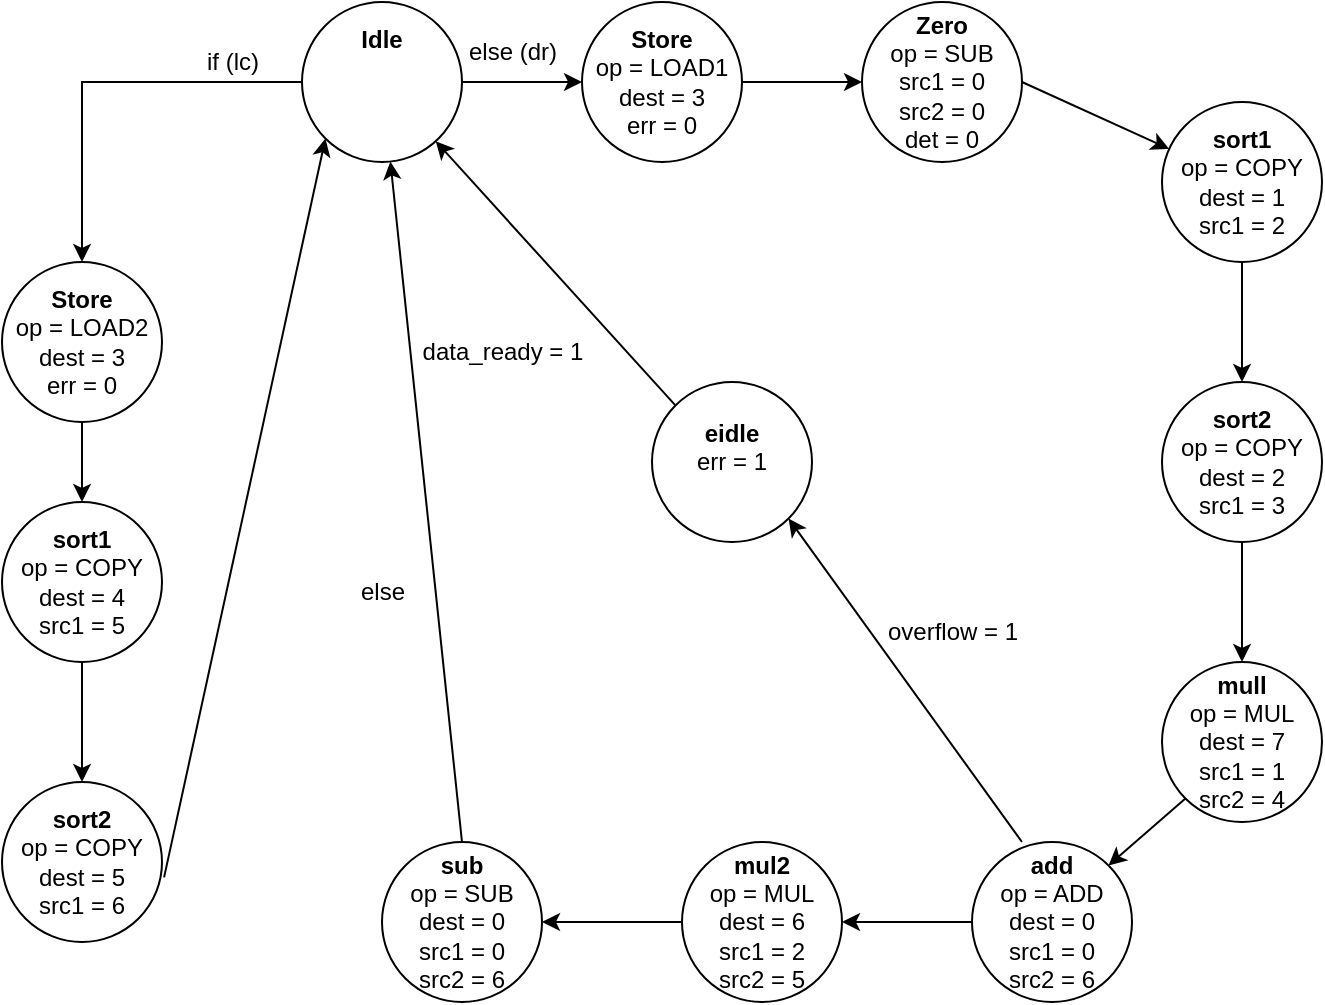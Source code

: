 <mxfile version="20.4.0" type="github">
  <diagram id="_ERInNYk8qao0kNcVYKG" name="Page-1">
    <mxGraphModel dx="774" dy="654" grid="1" gridSize="10" guides="1" tooltips="1" connect="1" arrows="1" fold="1" page="1" pageScale="1" pageWidth="850" pageHeight="1100" math="0" shadow="0">
      <root>
        <mxCell id="0" />
        <mxCell id="1" parent="0" />
        <mxCell id="aoBe8RqoVNeD4NbxdGGK-1" value="" style="endArrow=classic;html=1;rounded=0;exitX=0.5;exitY=0;exitDx=0;exitDy=0;" edge="1" parent="1" source="aoBe8RqoVNeD4NbxdGGK-22" target="aoBe8RqoVNeD4NbxdGGK-2">
          <mxGeometry width="50" height="50" relative="1" as="geometry">
            <mxPoint x="180" y="310" as="sourcePoint" />
            <mxPoint x="250" y="310" as="targetPoint" />
          </mxGeometry>
        </mxCell>
        <mxCell id="aoBe8RqoVNeD4NbxdGGK-42" style="edgeStyle=orthogonalEdgeStyle;rounded=0;orthogonalLoop=1;jettySize=auto;html=1;entryX=0.5;entryY=0;entryDx=0;entryDy=0;" edge="1" parent="1" source="aoBe8RqoVNeD4NbxdGGK-2" target="aoBe8RqoVNeD4NbxdGGK-43">
          <mxGeometry relative="1" as="geometry">
            <mxPoint x="140" y="240" as="targetPoint" />
          </mxGeometry>
        </mxCell>
        <mxCell id="aoBe8RqoVNeD4NbxdGGK-2" value="&lt;div&gt;&lt;b&gt;Idle&lt;br&gt;&lt;/b&gt;&lt;/div&gt;&lt;div&gt;&lt;b&gt;&lt;br&gt;&lt;/b&gt;&lt;/div&gt;&lt;div&gt;&lt;b&gt;&lt;br&gt;&lt;/b&gt;&lt;/div&gt;&lt;div&gt;&lt;b&gt;&lt;br&gt;&lt;/b&gt;&lt;/div&gt;" style="ellipse;whiteSpace=wrap;html=1;aspect=fixed;" vertex="1" parent="1">
          <mxGeometry x="210" y="190" width="80" height="80" as="geometry" />
        </mxCell>
        <mxCell id="aoBe8RqoVNeD4NbxdGGK-6" value="" style="endArrow=classic;html=1;rounded=0;exitX=1;exitY=0.5;exitDx=0;exitDy=0;" edge="1" parent="1" target="aoBe8RqoVNeD4NbxdGGK-7" source="aoBe8RqoVNeD4NbxdGGK-2">
          <mxGeometry width="50" height="50" relative="1" as="geometry">
            <mxPoint x="310" y="310" as="sourcePoint" />
            <mxPoint x="380" y="310" as="targetPoint" />
          </mxGeometry>
        </mxCell>
        <mxCell id="aoBe8RqoVNeD4NbxdGGK-7" value="&lt;div&gt;&lt;b&gt;Store&lt;/b&gt;&lt;/div&gt;&lt;div&gt;op = LOAD1&lt;/div&gt;&lt;div&gt;dest = 3&lt;/div&gt;&lt;div&gt;err = 0&lt;br&gt;&lt;/div&gt;" style="ellipse;whiteSpace=wrap;html=1;aspect=fixed;" vertex="1" parent="1">
          <mxGeometry x="350" y="190" width="80" height="80" as="geometry" />
        </mxCell>
        <mxCell id="aoBe8RqoVNeD4NbxdGGK-8" value="" style="endArrow=classic;html=1;rounded=0;exitX=1;exitY=0.5;exitDx=0;exitDy=0;" edge="1" parent="1" target="aoBe8RqoVNeD4NbxdGGK-9" source="aoBe8RqoVNeD4NbxdGGK-7">
          <mxGeometry width="50" height="50" relative="1" as="geometry">
            <mxPoint x="440" y="310" as="sourcePoint" />
            <mxPoint x="510" y="310" as="targetPoint" />
          </mxGeometry>
        </mxCell>
        <mxCell id="aoBe8RqoVNeD4NbxdGGK-9" value="&lt;div&gt;&lt;b&gt;Zero&lt;/b&gt;&lt;/div&gt;&lt;div&gt;op = SUB&lt;/div&gt;&lt;div&gt;src1 = 0&lt;/div&gt;&lt;div&gt;src2 = 0&lt;/div&gt;&lt;div&gt;det = 0&lt;br&gt;&lt;/div&gt;" style="ellipse;whiteSpace=wrap;html=1;aspect=fixed;" vertex="1" parent="1">
          <mxGeometry x="490" y="190" width="80" height="80" as="geometry" />
        </mxCell>
        <mxCell id="aoBe8RqoVNeD4NbxdGGK-10" value="" style="endArrow=classic;html=1;rounded=0;exitX=1;exitY=0.5;exitDx=0;exitDy=0;" edge="1" parent="1" target="aoBe8RqoVNeD4NbxdGGK-11" source="aoBe8RqoVNeD4NbxdGGK-9">
          <mxGeometry width="50" height="50" relative="1" as="geometry">
            <mxPoint x="570" y="310" as="sourcePoint" />
            <mxPoint x="640" y="310" as="targetPoint" />
          </mxGeometry>
        </mxCell>
        <mxCell id="aoBe8RqoVNeD4NbxdGGK-15" value="" style="edgeStyle=orthogonalEdgeStyle;rounded=0;orthogonalLoop=1;jettySize=auto;html=1;" edge="1" parent="1" source="aoBe8RqoVNeD4NbxdGGK-11" target="aoBe8RqoVNeD4NbxdGGK-14">
          <mxGeometry relative="1" as="geometry" />
        </mxCell>
        <mxCell id="aoBe8RqoVNeD4NbxdGGK-11" value="&lt;div&gt;&lt;b&gt;sort1&lt;/b&gt;&lt;/div&gt;&lt;div&gt;op = COPY&lt;br&gt;&lt;/div&gt;&lt;div&gt;dest = 1&lt;/div&gt;&lt;div&gt;src1 = 2&lt;br&gt;&lt;/div&gt;" style="ellipse;whiteSpace=wrap;html=1;aspect=fixed;" vertex="1" parent="1">
          <mxGeometry x="640" y="240" width="80" height="80" as="geometry" />
        </mxCell>
        <mxCell id="aoBe8RqoVNeD4NbxdGGK-17" value="" style="edgeStyle=orthogonalEdgeStyle;rounded=0;orthogonalLoop=1;jettySize=auto;html=1;" edge="1" parent="1" source="aoBe8RqoVNeD4NbxdGGK-14" target="aoBe8RqoVNeD4NbxdGGK-16">
          <mxGeometry relative="1" as="geometry" />
        </mxCell>
        <mxCell id="aoBe8RqoVNeD4NbxdGGK-14" value="&lt;div&gt;&lt;b&gt;sort2&lt;/b&gt;&lt;/div&gt;&lt;div&gt;op = COPY&lt;br&gt;&lt;/div&gt;&lt;div&gt;dest = 2&lt;br&gt;&lt;/div&gt;&lt;div&gt;src1 = 3&lt;br&gt;&lt;/div&gt;" style="ellipse;whiteSpace=wrap;html=1;aspect=fixed;" vertex="1" parent="1">
          <mxGeometry x="640" y="380" width="80" height="80" as="geometry" />
        </mxCell>
        <mxCell id="aoBe8RqoVNeD4NbxdGGK-16" value="&lt;b&gt;mull&lt;/b&gt;&lt;div&gt;op = MUL&lt;/div&gt;&lt;div&gt;dest = 7&lt;br&gt;&lt;/div&gt;&lt;div&gt;src1 = 1&lt;/div&gt;&lt;div&gt;src2 = 4&lt;br&gt;&lt;/div&gt;" style="ellipse;whiteSpace=wrap;html=1;aspect=fixed;" vertex="1" parent="1">
          <mxGeometry x="640" y="520" width="80" height="80" as="geometry" />
        </mxCell>
        <mxCell id="aoBe8RqoVNeD4NbxdGGK-21" value="" style="edgeStyle=orthogonalEdgeStyle;rounded=0;orthogonalLoop=1;jettySize=auto;html=1;" edge="1" parent="1" source="aoBe8RqoVNeD4NbxdGGK-18" target="aoBe8RqoVNeD4NbxdGGK-20">
          <mxGeometry relative="1" as="geometry" />
        </mxCell>
        <mxCell id="aoBe8RqoVNeD4NbxdGGK-18" value="&lt;b&gt;add&lt;/b&gt;&lt;div&gt;op = ADD&lt;/div&gt;&lt;div&gt;dest = 0&lt;br&gt;&lt;/div&gt;&lt;div&gt;src1 = 0&lt;br&gt;&lt;/div&gt;&lt;div&gt;src2 = 6&lt;br&gt;&lt;/div&gt;" style="ellipse;whiteSpace=wrap;html=1;aspect=fixed;" vertex="1" parent="1">
          <mxGeometry x="545" y="610" width="80" height="80" as="geometry" />
        </mxCell>
        <mxCell id="aoBe8RqoVNeD4NbxdGGK-23" value="" style="edgeStyle=orthogonalEdgeStyle;rounded=0;orthogonalLoop=1;jettySize=auto;html=1;" edge="1" parent="1" source="aoBe8RqoVNeD4NbxdGGK-20" target="aoBe8RqoVNeD4NbxdGGK-22">
          <mxGeometry relative="1" as="geometry" />
        </mxCell>
        <mxCell id="aoBe8RqoVNeD4NbxdGGK-20" value="&lt;b&gt;mul2&lt;/b&gt;&lt;div&gt;op = MUL&lt;/div&gt;&lt;div&gt;dest = 6&lt;br&gt;&lt;/div&gt;&lt;div&gt;src1 = 2&lt;br&gt;&lt;/div&gt;&lt;div&gt;src2 = 5&lt;br&gt;&lt;/div&gt;" style="ellipse;whiteSpace=wrap;html=1;aspect=fixed;" vertex="1" parent="1">
          <mxGeometry x="400" y="610" width="80" height="80" as="geometry" />
        </mxCell>
        <mxCell id="aoBe8RqoVNeD4NbxdGGK-22" value="&lt;b&gt;sub&lt;/b&gt;&lt;div&gt;op = SUB&lt;/div&gt;&lt;div&gt;dest = 0&lt;br&gt;&lt;/div&gt;&lt;div&gt;src1 = 0&lt;br&gt;&lt;/div&gt;&lt;div&gt;src2 = 6&lt;br&gt;&lt;/div&gt;" style="ellipse;whiteSpace=wrap;html=1;aspect=fixed;" vertex="1" parent="1">
          <mxGeometry x="250" y="610" width="80" height="80" as="geometry" />
        </mxCell>
        <mxCell id="aoBe8RqoVNeD4NbxdGGK-24" value="" style="endArrow=classic;html=1;rounded=0;exitX=0;exitY=1;exitDx=0;exitDy=0;entryX=1;entryY=0;entryDx=0;entryDy=0;" edge="1" parent="1" source="aoBe8RqoVNeD4NbxdGGK-16" target="aoBe8RqoVNeD4NbxdGGK-18">
          <mxGeometry width="50" height="50" relative="1" as="geometry">
            <mxPoint x="580.0" y="240" as="sourcePoint" />
            <mxPoint x="653.585" y="273.448" as="targetPoint" />
          </mxGeometry>
        </mxCell>
        <mxCell id="aoBe8RqoVNeD4NbxdGGK-25" value="&lt;div&gt;&lt;b&gt;eidle&lt;/b&gt;&lt;br&gt;&lt;/div&gt;&lt;div&gt;err = 1&lt;/div&gt;&lt;div&gt;&lt;br&gt;&lt;/div&gt;" style="ellipse;whiteSpace=wrap;html=1;aspect=fixed;" vertex="1" parent="1">
          <mxGeometry x="385" y="380" width="80" height="80" as="geometry" />
        </mxCell>
        <mxCell id="aoBe8RqoVNeD4NbxdGGK-29" value="" style="endArrow=classic;html=1;rounded=0;exitX=0;exitY=0;exitDx=0;exitDy=0;" edge="1" parent="1" source="aoBe8RqoVNeD4NbxdGGK-25" target="aoBe8RqoVNeD4NbxdGGK-2">
          <mxGeometry width="50" height="50" relative="1" as="geometry">
            <mxPoint x="190" y="320" as="sourcePoint" />
            <mxPoint x="233.66" y="270.103" as="targetPoint" />
          </mxGeometry>
        </mxCell>
        <mxCell id="aoBe8RqoVNeD4NbxdGGK-31" value="data_ready = 1" style="text;html=1;align=center;verticalAlign=middle;resizable=0;points=[];autosize=1;strokeColor=none;fillColor=none;" vertex="1" parent="1">
          <mxGeometry x="260" y="350" width="100" height="30" as="geometry" />
        </mxCell>
        <mxCell id="aoBe8RqoVNeD4NbxdGGK-34" value="" style="endArrow=classic;html=1;rounded=0;entryX=1;entryY=1;entryDx=0;entryDy=0;" edge="1" parent="1" target="aoBe8RqoVNeD4NbxdGGK-25">
          <mxGeometry width="50" height="50" relative="1" as="geometry">
            <mxPoint x="570" y="610" as="sourcePoint" />
            <mxPoint x="620" y="560" as="targetPoint" />
          </mxGeometry>
        </mxCell>
        <mxCell id="aoBe8RqoVNeD4NbxdGGK-35" value="overflow = 1" style="text;html=1;align=center;verticalAlign=middle;resizable=0;points=[];autosize=1;strokeColor=none;fillColor=none;" vertex="1" parent="1">
          <mxGeometry x="490" y="490" width="90" height="30" as="geometry" />
        </mxCell>
        <mxCell id="aoBe8RqoVNeD4NbxdGGK-36" value="else" style="text;html=1;align=center;verticalAlign=middle;resizable=0;points=[];autosize=1;strokeColor=none;fillColor=none;" vertex="1" parent="1">
          <mxGeometry x="225" y="470" width="50" height="30" as="geometry" />
        </mxCell>
        <mxCell id="aoBe8RqoVNeD4NbxdGGK-37" value="else (dr)" style="text;html=1;align=center;verticalAlign=middle;resizable=0;points=[];autosize=1;strokeColor=none;fillColor=none;" vertex="1" parent="1">
          <mxGeometry x="280" y="200" width="70" height="30" as="geometry" />
        </mxCell>
        <mxCell id="aoBe8RqoVNeD4NbxdGGK-38" value="if (lc)" style="text;html=1;align=center;verticalAlign=middle;resizable=0;points=[];autosize=1;strokeColor=none;fillColor=none;" vertex="1" parent="1">
          <mxGeometry x="150" y="205" width="50" height="30" as="geometry" />
        </mxCell>
        <mxCell id="aoBe8RqoVNeD4NbxdGGK-47" style="edgeStyle=orthogonalEdgeStyle;rounded=0;orthogonalLoop=1;jettySize=auto;html=1;entryX=0.5;entryY=0;entryDx=0;entryDy=0;" edge="1" parent="1" source="aoBe8RqoVNeD4NbxdGGK-43" target="aoBe8RqoVNeD4NbxdGGK-45">
          <mxGeometry relative="1" as="geometry" />
        </mxCell>
        <mxCell id="aoBe8RqoVNeD4NbxdGGK-43" value="&lt;div&gt;&lt;b&gt;Store&lt;/b&gt;&lt;/div&gt;&lt;div&gt;op = LOAD2&lt;/div&gt;&lt;div&gt;dest = 3&lt;/div&gt;&lt;div&gt;err = 0&lt;br&gt;&lt;/div&gt;" style="ellipse;whiteSpace=wrap;html=1;aspect=fixed;" vertex="1" parent="1">
          <mxGeometry x="60" y="320" width="80" height="80" as="geometry" />
        </mxCell>
        <mxCell id="aoBe8RqoVNeD4NbxdGGK-44" value="" style="edgeStyle=orthogonalEdgeStyle;rounded=0;orthogonalLoop=1;jettySize=auto;html=1;" edge="1" parent="1" source="aoBe8RqoVNeD4NbxdGGK-45" target="aoBe8RqoVNeD4NbxdGGK-46">
          <mxGeometry relative="1" as="geometry" />
        </mxCell>
        <mxCell id="aoBe8RqoVNeD4NbxdGGK-45" value="&lt;div&gt;&lt;b&gt;sort1&lt;/b&gt;&lt;/div&gt;&lt;div&gt;op = COPY&lt;br&gt;&lt;/div&gt;&lt;div&gt;dest = 4&lt;br&gt;&lt;/div&gt;&lt;div&gt;src1 = 5&lt;br&gt;&lt;/div&gt;" style="ellipse;whiteSpace=wrap;html=1;aspect=fixed;" vertex="1" parent="1">
          <mxGeometry x="60" y="440" width="80" height="80" as="geometry" />
        </mxCell>
        <mxCell id="aoBe8RqoVNeD4NbxdGGK-46" value="&lt;div&gt;&lt;b&gt;sort2&lt;/b&gt;&lt;/div&gt;&lt;div&gt;op = COPY&lt;br&gt;&lt;/div&gt;&lt;div&gt;dest = 5&lt;br&gt;&lt;/div&gt;&lt;div&gt;src1 = 6&lt;br&gt;&lt;/div&gt;" style="ellipse;whiteSpace=wrap;html=1;aspect=fixed;" vertex="1" parent="1">
          <mxGeometry x="60" y="580" width="80" height="80" as="geometry" />
        </mxCell>
        <mxCell id="aoBe8RqoVNeD4NbxdGGK-49" value="" style="endArrow=classic;html=1;rounded=0;exitX=1.013;exitY=0.596;exitDx=0;exitDy=0;exitPerimeter=0;entryX=0;entryY=1;entryDx=0;entryDy=0;" edge="1" parent="1" source="aoBe8RqoVNeD4NbxdGGK-46" target="aoBe8RqoVNeD4NbxdGGK-2">
          <mxGeometry width="50" height="50" relative="1" as="geometry">
            <mxPoint x="360" y="460" as="sourcePoint" />
            <mxPoint x="410" y="410" as="targetPoint" />
          </mxGeometry>
        </mxCell>
      </root>
    </mxGraphModel>
  </diagram>
</mxfile>
